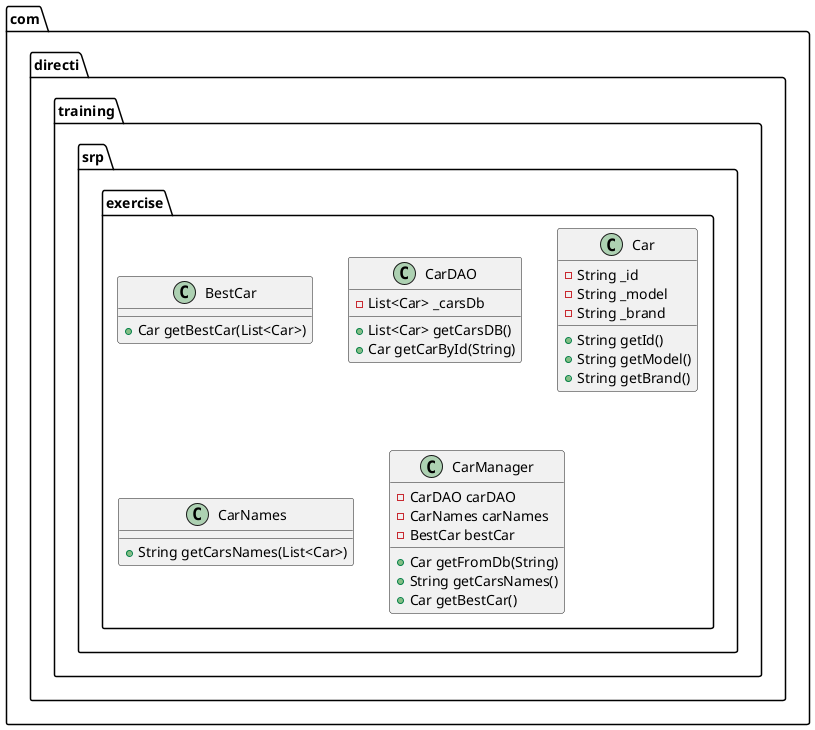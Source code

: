 @startuml
class com.directi.training.srp.exercise.BestCar {
+ Car getBestCar(List<Car>)
}
class com.directi.training.srp.exercise.CarDAO {
- List<Car> _carsDb
+ List<Car> getCarsDB()
+ Car getCarById(String)
}
class com.directi.training.srp.exercise.Car {
- String _id
- String _model
- String _brand
+ String getId()
+ String getModel()
+ String getBrand()
}
class com.directi.training.srp.exercise.CarNames {
+ String getCarsNames(List<Car>)
}
class com.directi.training.srp.exercise.CarManager {
- CarDAO carDAO
- CarNames carNames
- BestCar bestCar
+ Car getFromDb(String)
+ String getCarsNames()
+ Car getBestCar()
}
@enduml
